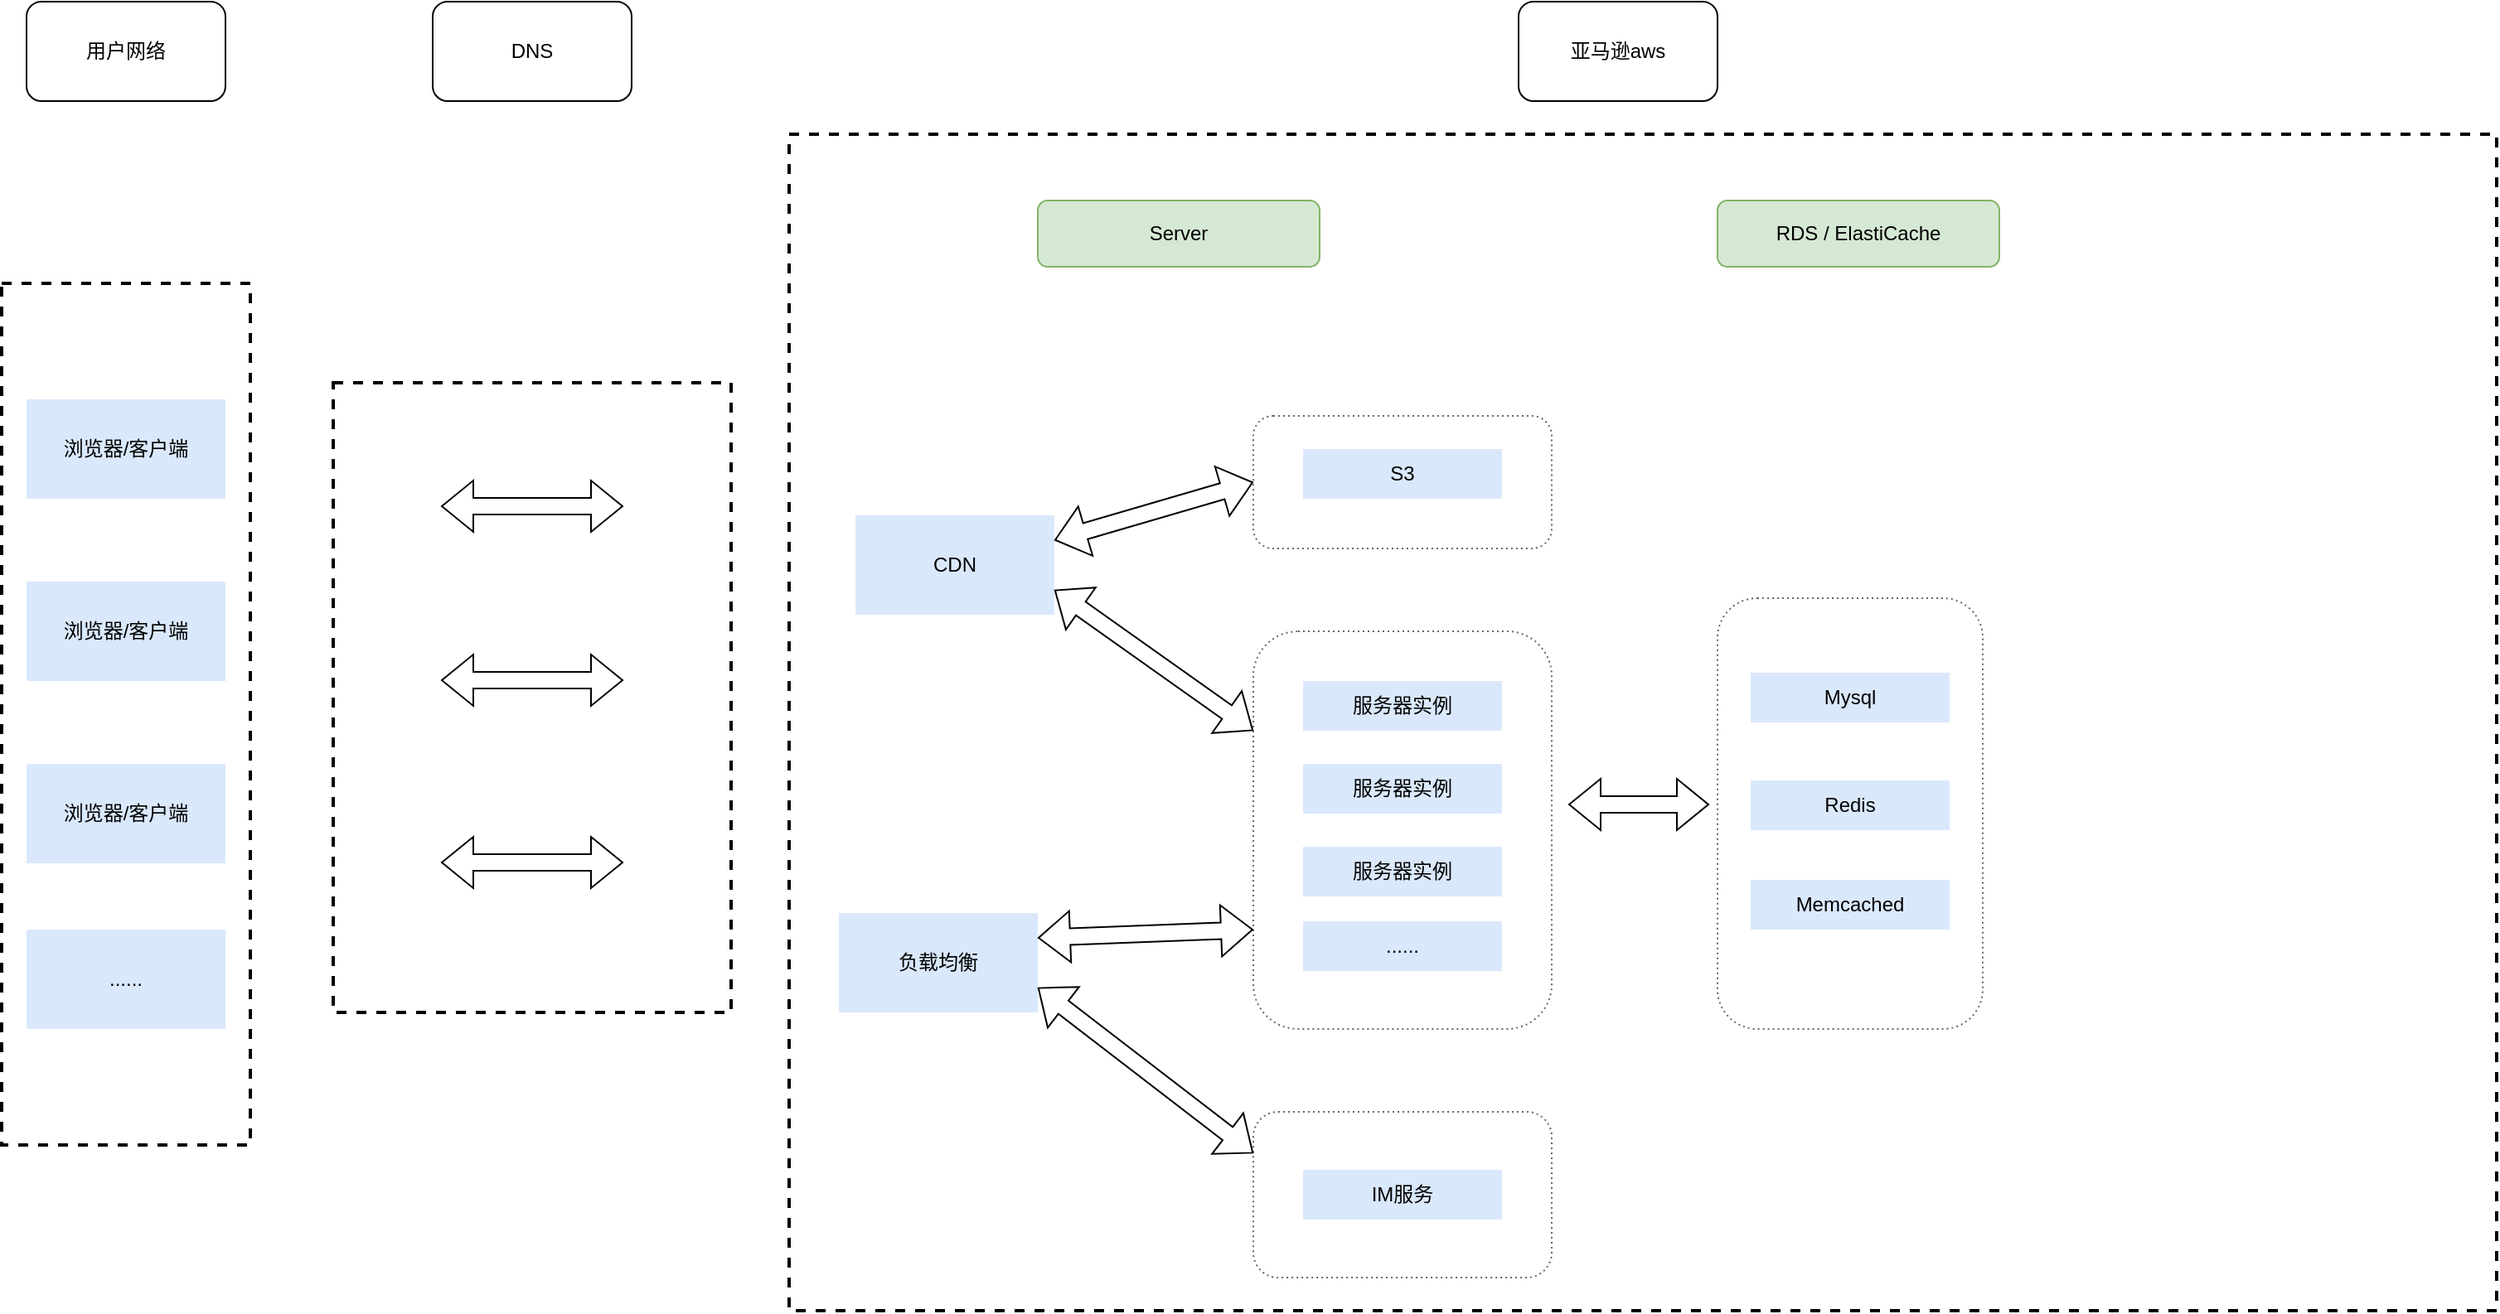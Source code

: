 <mxfile version="20.3.3" type="github">
  <diagram id="m0d1w0dnPzrAdu5cx1w1" name="Page-1">
    <mxGraphModel dx="1422" dy="1880" grid="1" gridSize="10" guides="1" tooltips="1" connect="1" arrows="1" fold="1" page="1" pageScale="1" pageWidth="850" pageHeight="1100" math="0" shadow="0">
      <root>
        <mxCell id="0" />
        <mxCell id="1" parent="0" />
        <mxCell id="ViDCTkydljK_0g42NZA9-15" value="" style="rounded=0;whiteSpace=wrap;html=1;dashed=1;fillColor=none;strokeWidth=2;" vertex="1" parent="1">
          <mxGeometry x="520" y="30" width="1030" height="710" as="geometry" />
        </mxCell>
        <mxCell id="ViDCTkydljK_0g42NZA9-47" value="" style="rounded=1;whiteSpace=wrap;html=1;dashed=1;strokeWidth=1;fillColor=none;dashPattern=1 2;strokeColor=#666666;" vertex="1" parent="1">
          <mxGeometry x="1080" y="310" width="160" height="260" as="geometry" />
        </mxCell>
        <mxCell id="ViDCTkydljK_0g42NZA9-40" value="" style="rounded=0;whiteSpace=wrap;html=1;dashed=1;fillColor=none;strokeWidth=2;" vertex="1" parent="1">
          <mxGeometry x="245" y="180" width="240" height="380" as="geometry" />
        </mxCell>
        <mxCell id="ViDCTkydljK_0g42NZA9-27" value="" style="rounded=1;whiteSpace=wrap;html=1;dashed=1;strokeWidth=1;fillColor=none;dashPattern=1 2;strokeColor=#666666;" vertex="1" parent="1">
          <mxGeometry x="800" y="330" width="180" height="240" as="geometry" />
        </mxCell>
        <mxCell id="ViDCTkydljK_0g42NZA9-5" value="&lt;div&gt;用户网络&lt;/div&gt;" style="rounded=1;whiteSpace=wrap;html=1;fillColor=none;" vertex="1" parent="1">
          <mxGeometry x="60" y="-50" width="120" height="60" as="geometry" />
        </mxCell>
        <mxCell id="ViDCTkydljK_0g42NZA9-6" value="亚马逊aws" style="rounded=1;whiteSpace=wrap;html=1;fillColor=none;" vertex="1" parent="1">
          <mxGeometry x="960" y="-50" width="120" height="60" as="geometry" />
        </mxCell>
        <mxCell id="ViDCTkydljK_0g42NZA9-8" value="" style="rounded=0;whiteSpace=wrap;html=1;dashed=1;fillColor=none;strokeWidth=2;" vertex="1" parent="1">
          <mxGeometry x="45" y="120" width="150" height="520" as="geometry" />
        </mxCell>
        <mxCell id="ViDCTkydljK_0g42NZA9-11" value="&lt;div&gt;浏览器/客户端&lt;/div&gt;" style="rounded=0;whiteSpace=wrap;html=1;dashed=1;dashPattern=1 4;fillColor=#dae8fc;strokeColor=none;" vertex="1" parent="1">
          <mxGeometry x="60" y="190" width="120" height="60" as="geometry" />
        </mxCell>
        <mxCell id="ViDCTkydljK_0g42NZA9-12" value="&lt;div&gt;浏览器/客户端&lt;/div&gt;" style="rounded=0;whiteSpace=wrap;html=1;dashed=1;dashPattern=1 4;fillColor=#dae8fc;strokeColor=none;" vertex="1" parent="1">
          <mxGeometry x="60" y="300" width="120" height="60" as="geometry" />
        </mxCell>
        <mxCell id="ViDCTkydljK_0g42NZA9-13" value="&lt;div&gt;浏览器/客户端&lt;/div&gt;" style="rounded=0;whiteSpace=wrap;html=1;dashed=1;dashPattern=1 4;fillColor=#dae8fc;strokeColor=none;" vertex="1" parent="1">
          <mxGeometry x="60" y="410" width="120" height="60" as="geometry" />
        </mxCell>
        <mxCell id="ViDCTkydljK_0g42NZA9-16" value="" style="shape=flexArrow;endArrow=classic;startArrow=classic;html=1;rounded=0;" edge="1" parent="1">
          <mxGeometry width="100" height="100" relative="1" as="geometry">
            <mxPoint x="310" y="254.5" as="sourcePoint" />
            <mxPoint x="420" y="254.5" as="targetPoint" />
          </mxGeometry>
        </mxCell>
        <mxCell id="ViDCTkydljK_0g42NZA9-17" value="" style="shape=flexArrow;endArrow=classic;startArrow=classic;html=1;rounded=0;" edge="1" parent="1">
          <mxGeometry width="100" height="100" relative="1" as="geometry">
            <mxPoint x="310" y="359.5" as="sourcePoint" />
            <mxPoint x="420" y="359.5" as="targetPoint" />
          </mxGeometry>
        </mxCell>
        <mxCell id="ViDCTkydljK_0g42NZA9-18" value="" style="shape=flexArrow;endArrow=classic;startArrow=classic;html=1;rounded=0;" edge="1" parent="1">
          <mxGeometry width="100" height="100" relative="1" as="geometry">
            <mxPoint x="310" y="469.5" as="sourcePoint" />
            <mxPoint x="420" y="469.5" as="targetPoint" />
          </mxGeometry>
        </mxCell>
        <mxCell id="ViDCTkydljK_0g42NZA9-21" value="CDN" style="rounded=0;whiteSpace=wrap;html=1;dashed=1;dashPattern=1 4;fillColor=#dae8fc;strokeColor=none;" vertex="1" parent="1">
          <mxGeometry x="560" y="260" width="120" height="60" as="geometry" />
        </mxCell>
        <mxCell id="ViDCTkydljK_0g42NZA9-22" value="负载均衡" style="rounded=0;whiteSpace=wrap;html=1;dashed=1;dashPattern=1 4;fillColor=#dae8fc;strokeColor=none;" vertex="1" parent="1">
          <mxGeometry x="550" y="500" width="120" height="60" as="geometry" />
        </mxCell>
        <mxCell id="ViDCTkydljK_0g42NZA9-23" value="&lt;div&gt;服务器实例&lt;/div&gt;" style="rounded=0;whiteSpace=wrap;html=1;dashed=1;dashPattern=1 4;fillColor=#dae8fc;strokeColor=none;" vertex="1" parent="1">
          <mxGeometry x="830" y="360" width="120" height="30" as="geometry" />
        </mxCell>
        <mxCell id="ViDCTkydljK_0g42NZA9-25" value="&lt;div&gt;服务器实例&lt;/div&gt;" style="rounded=0;whiteSpace=wrap;html=1;dashed=1;dashPattern=1 4;fillColor=#dae8fc;strokeColor=none;" vertex="1" parent="1">
          <mxGeometry x="830" y="410" width="120" height="30" as="geometry" />
        </mxCell>
        <mxCell id="ViDCTkydljK_0g42NZA9-26" value="&lt;div&gt;服务器实例&lt;/div&gt;" style="rounded=0;whiteSpace=wrap;html=1;dashed=1;dashPattern=1 4;fillColor=#dae8fc;strokeColor=none;" vertex="1" parent="1">
          <mxGeometry x="830" y="460" width="120" height="30" as="geometry" />
        </mxCell>
        <mxCell id="ViDCTkydljK_0g42NZA9-29" value="......" style="rounded=0;whiteSpace=wrap;html=1;dashed=1;dashPattern=1 4;fillColor=#dae8fc;strokeColor=none;" vertex="1" parent="1">
          <mxGeometry x="830" y="505" width="120" height="30" as="geometry" />
        </mxCell>
        <mxCell id="ViDCTkydljK_0g42NZA9-30" value="" style="shape=flexArrow;endArrow=classic;startArrow=classic;html=1;rounded=0;entryX=0;entryY=0.25;entryDx=0;entryDy=0;exitX=1;exitY=0.75;exitDx=0;exitDy=0;" edge="1" parent="1" source="ViDCTkydljK_0g42NZA9-21" target="ViDCTkydljK_0g42NZA9-27">
          <mxGeometry width="100" height="100" relative="1" as="geometry">
            <mxPoint x="690" y="290" as="sourcePoint" />
            <mxPoint x="800" y="290" as="targetPoint" />
          </mxGeometry>
        </mxCell>
        <mxCell id="ViDCTkydljK_0g42NZA9-31" value="" style="shape=flexArrow;endArrow=classic;startArrow=classic;html=1;rounded=0;entryX=0;entryY=0.75;entryDx=0;entryDy=0;exitX=1;exitY=0.25;exitDx=0;exitDy=0;" edge="1" parent="1" source="ViDCTkydljK_0g42NZA9-22" target="ViDCTkydljK_0g42NZA9-27">
          <mxGeometry width="100" height="100" relative="1" as="geometry">
            <mxPoint x="690" y="459.5" as="sourcePoint" />
            <mxPoint x="800" y="459.5" as="targetPoint" />
          </mxGeometry>
        </mxCell>
        <mxCell id="ViDCTkydljK_0g42NZA9-32" value="" style="rounded=1;whiteSpace=wrap;html=1;dashed=1;strokeWidth=1;fillColor=none;dashPattern=1 2;strokeColor=#666666;" vertex="1" parent="1">
          <mxGeometry x="800" y="620" width="180" height="100" as="geometry" />
        </mxCell>
        <mxCell id="ViDCTkydljK_0g42NZA9-33" value="IM服务" style="rounded=0;whiteSpace=wrap;html=1;dashed=1;dashPattern=1 4;fillColor=#dae8fc;strokeColor=none;" vertex="1" parent="1">
          <mxGeometry x="830" y="655" width="120" height="30" as="geometry" />
        </mxCell>
        <mxCell id="ViDCTkydljK_0g42NZA9-34" value="" style="shape=flexArrow;endArrow=classic;startArrow=classic;html=1;rounded=0;entryX=0;entryY=0.25;entryDx=0;entryDy=0;exitX=1;exitY=0.75;exitDx=0;exitDy=0;" edge="1" parent="1" source="ViDCTkydljK_0g42NZA9-22" target="ViDCTkydljK_0g42NZA9-32">
          <mxGeometry width="100" height="100" relative="1" as="geometry">
            <mxPoint x="690" y="470" as="sourcePoint" />
            <mxPoint x="800" y="470" as="targetPoint" />
          </mxGeometry>
        </mxCell>
        <mxCell id="ViDCTkydljK_0g42NZA9-35" value="" style="rounded=1;whiteSpace=wrap;html=1;dashed=1;strokeWidth=1;fillColor=none;dashPattern=1 2;strokeColor=#666666;" vertex="1" parent="1">
          <mxGeometry x="800" y="200" width="180" height="80" as="geometry" />
        </mxCell>
        <mxCell id="ViDCTkydljK_0g42NZA9-36" value="S3" style="rounded=0;whiteSpace=wrap;html=1;dashed=1;dashPattern=1 4;fillColor=#dae8fc;strokeColor=none;" vertex="1" parent="1">
          <mxGeometry x="830" y="220" width="120" height="30" as="geometry" />
        </mxCell>
        <mxCell id="ViDCTkydljK_0g42NZA9-37" value="" style="shape=flexArrow;endArrow=classic;startArrow=classic;html=1;rounded=0;entryX=0;entryY=0.5;entryDx=0;entryDy=0;exitX=1;exitY=0.25;exitDx=0;exitDy=0;" edge="1" parent="1" source="ViDCTkydljK_0g42NZA9-21" target="ViDCTkydljK_0g42NZA9-35">
          <mxGeometry width="100" height="100" relative="1" as="geometry">
            <mxPoint x="690" y="270" as="sourcePoint" />
            <mxPoint x="800" y="270" as="targetPoint" />
          </mxGeometry>
        </mxCell>
        <mxCell id="ViDCTkydljK_0g42NZA9-39" value="DNS" style="rounded=1;whiteSpace=wrap;html=1;fillColor=none;" vertex="1" parent="1">
          <mxGeometry x="305" y="-50" width="120" height="60" as="geometry" />
        </mxCell>
        <mxCell id="ViDCTkydljK_0g42NZA9-41" value="......" style="rounded=0;whiteSpace=wrap;html=1;dashed=1;dashPattern=1 4;fillColor=#dae8fc;strokeColor=none;" vertex="1" parent="1">
          <mxGeometry x="60" y="510" width="120" height="60" as="geometry" />
        </mxCell>
        <mxCell id="ViDCTkydljK_0g42NZA9-42" value="&lt;div&gt;Mysql&lt;/div&gt;" style="rounded=0;whiteSpace=wrap;html=1;dashed=1;dashPattern=1 4;fillColor=#dae8fc;strokeColor=none;" vertex="1" parent="1">
          <mxGeometry x="1100" y="355" width="120" height="30" as="geometry" />
        </mxCell>
        <mxCell id="ViDCTkydljK_0g42NZA9-43" value="Redis" style="rounded=0;whiteSpace=wrap;html=1;dashed=1;dashPattern=1 4;fillColor=#dae8fc;strokeColor=none;" vertex="1" parent="1">
          <mxGeometry x="1100" y="420" width="120" height="30" as="geometry" />
        </mxCell>
        <mxCell id="ViDCTkydljK_0g42NZA9-44" value="RDS / ElastiCache" style="rounded=1;whiteSpace=wrap;html=1;fillColor=#d5e8d4;strokeColor=#82b366;" vertex="1" parent="1">
          <mxGeometry x="1080" y="70" width="170" height="40" as="geometry" />
        </mxCell>
        <mxCell id="ViDCTkydljK_0g42NZA9-45" value="&lt;div&gt;Server&lt;/div&gt;" style="rounded=1;whiteSpace=wrap;html=1;fillColor=#d5e8d4;strokeColor=#82b366;" vertex="1" parent="1">
          <mxGeometry x="670" y="70" width="170" height="40" as="geometry" />
        </mxCell>
        <mxCell id="ViDCTkydljK_0g42NZA9-46" value="Memcached" style="rounded=0;whiteSpace=wrap;html=1;dashed=1;dashPattern=1 4;fillColor=#dae8fc;strokeColor=none;" vertex="1" parent="1">
          <mxGeometry x="1100" y="480" width="120" height="30" as="geometry" />
        </mxCell>
        <mxCell id="ViDCTkydljK_0g42NZA9-49" value="" style="shape=flexArrow;endArrow=classic;startArrow=classic;html=1;rounded=0;" edge="1" parent="1">
          <mxGeometry width="100" height="100" relative="1" as="geometry">
            <mxPoint x="990" y="434.5" as="sourcePoint" />
            <mxPoint x="1075" y="434.5" as="targetPoint" />
          </mxGeometry>
        </mxCell>
      </root>
    </mxGraphModel>
  </diagram>
</mxfile>

